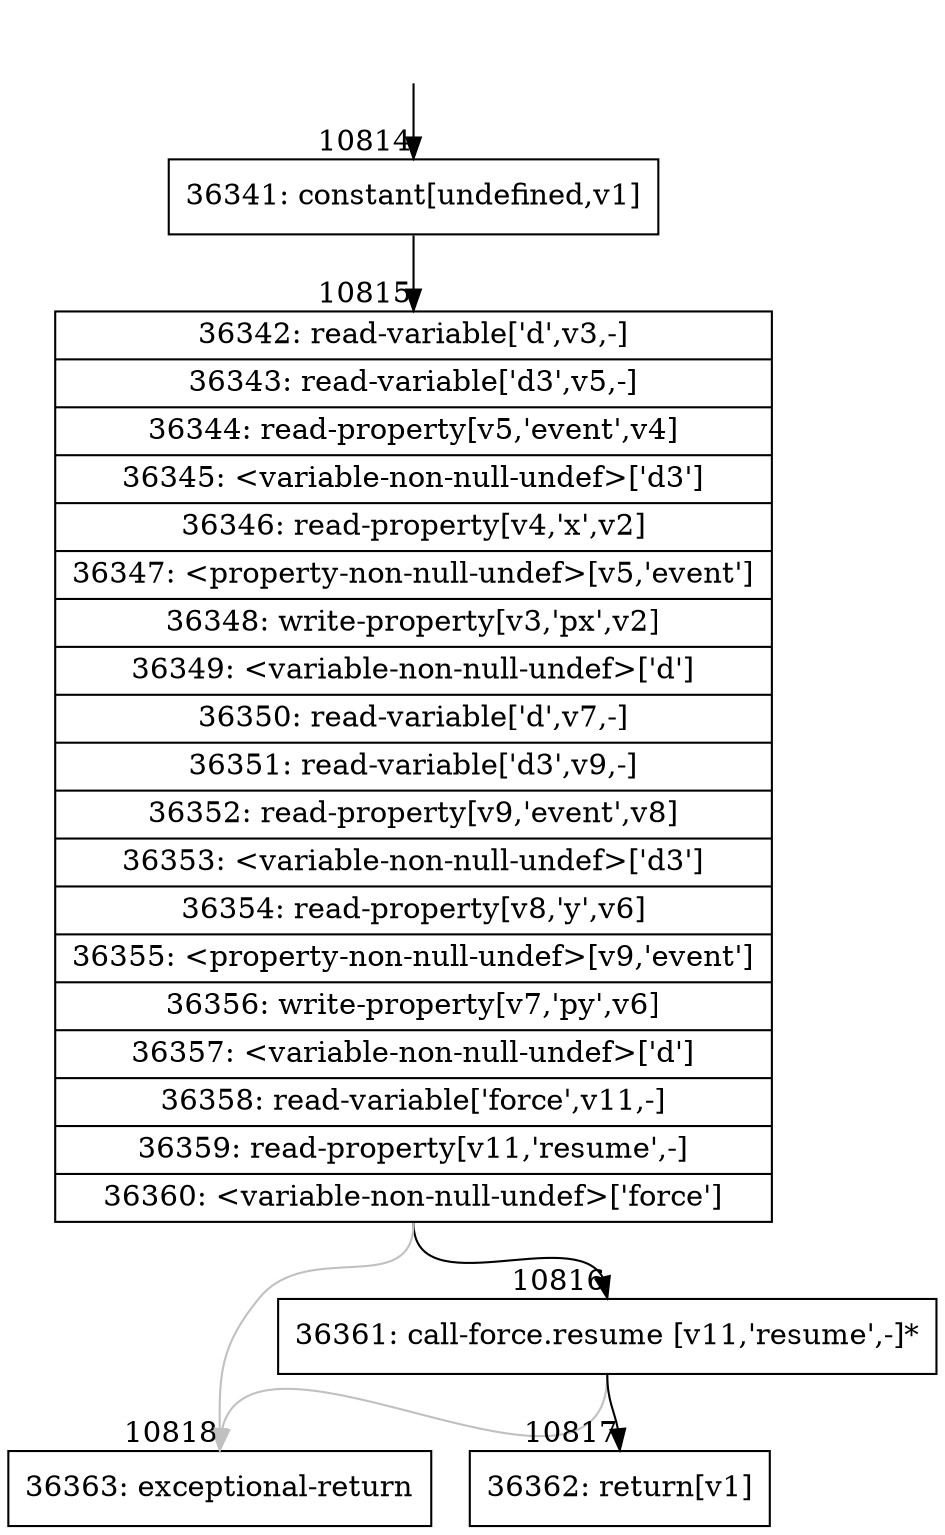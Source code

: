 digraph {
rankdir="TD"
BB_entry989[shape=none,label=""];
BB_entry989 -> BB10814 [tailport=s, headport=n, headlabel="    10814"]
BB10814 [shape=record label="{36341: constant[undefined,v1]}" ] 
BB10814 -> BB10815 [tailport=s, headport=n, headlabel="      10815"]
BB10815 [shape=record label="{36342: read-variable['d',v3,-]|36343: read-variable['d3',v5,-]|36344: read-property[v5,'event',v4]|36345: \<variable-non-null-undef\>['d3']|36346: read-property[v4,'x',v2]|36347: \<property-non-null-undef\>[v5,'event']|36348: write-property[v3,'px',v2]|36349: \<variable-non-null-undef\>['d']|36350: read-variable['d',v7,-]|36351: read-variable['d3',v9,-]|36352: read-property[v9,'event',v8]|36353: \<variable-non-null-undef\>['d3']|36354: read-property[v8,'y',v6]|36355: \<property-non-null-undef\>[v9,'event']|36356: write-property[v7,'py',v6]|36357: \<variable-non-null-undef\>['d']|36358: read-variable['force',v11,-]|36359: read-property[v11,'resume',-]|36360: \<variable-non-null-undef\>['force']}" ] 
BB10815 -> BB10816 [tailport=s, headport=n, headlabel="      10816"]
BB10815 -> BB10818 [tailport=s, headport=n, color=gray, headlabel="      10818"]
BB10816 [shape=record label="{36361: call-force.resume [v11,'resume',-]*}" ] 
BB10816 -> BB10817 [tailport=s, headport=n, headlabel="      10817"]
BB10816 -> BB10818 [tailport=s, headport=n, color=gray]
BB10817 [shape=record label="{36362: return[v1]}" ] 
BB10818 [shape=record label="{36363: exceptional-return}" ] 
//#$~ 6412
}
